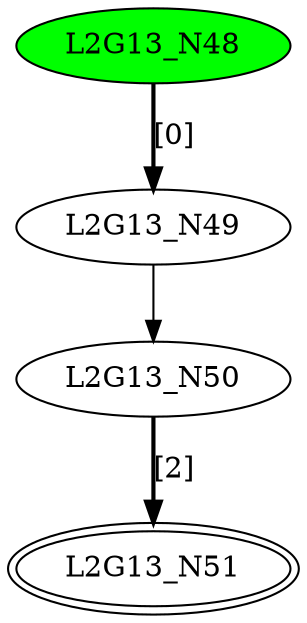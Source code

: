 digraph G13{
"L2G13_N48" [style=filled,fillcolor=green];
"L2G13_N49";
"L2G13_N50";
"L2G13_N51" [peripheries=2];
"L2G13_N48"->"L2G13_N49" [style = bold, label = "[0]"];
"L2G13_N50"->"L2G13_N51" [style = bold, label = "[2]"];
"L2G13_N49"->"L2G13_N50";
}

